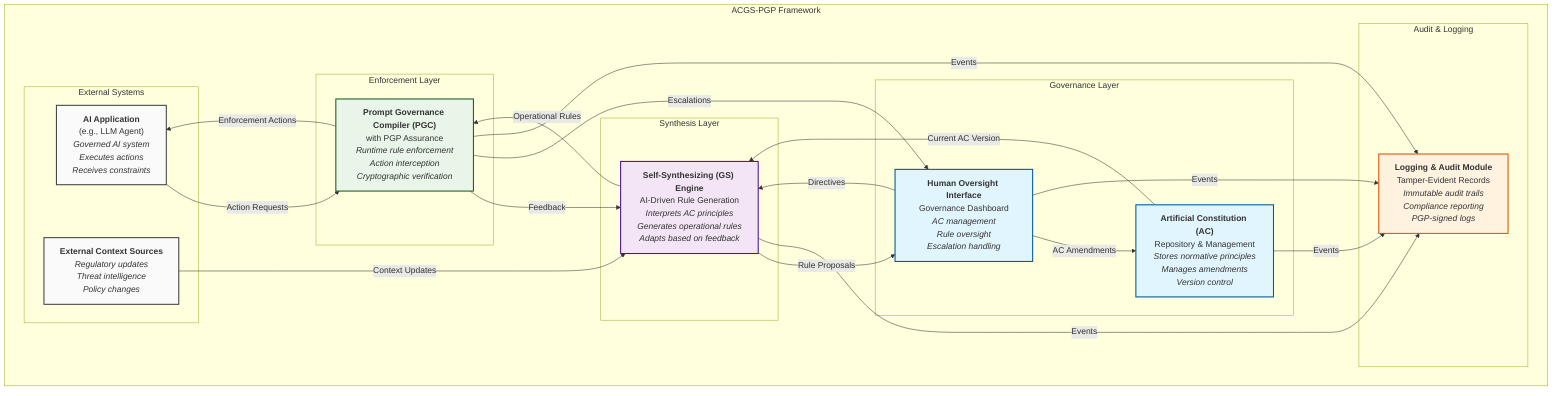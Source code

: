 graph TB
    subgraph "ACGS-PGP Framework"
        subgraph "Governance Layer"
            AC["`**Artificial Constitution (AC)**
            Repository & Management
            *Stores normative principles*
            *Manages amendments*
            *Version control*`"]
            HO["`**Human Oversight Interface**
            Governance Dashboard
            *AC management*
            *Rule oversight*
            *Escalation handling*`"]
        end
        
        subgraph "Synthesis Layer"
            GS["`**Self-Synthesizing (GS) Engine**
            AI-Driven Rule Generation
            *Interprets AC principles*
            *Generates operational rules*
            *Adapts based on feedback*`"]
        end
        
        subgraph "Enforcement Layer"
            PGC["`**Prompt Governance Compiler (PGC)**
            with PGP Assurance
            *Runtime rule enforcement*
            *Action interception*
            *Cryptographic verification*`"]
        end
        
        subgraph "Audit & Logging"
            LOG["`**Logging & Audit Module**
            Tamper-Evident Records
            *Immutable audit trails*
            *Compliance reporting*
            *PGP-signed logs*`"]
        end
        
        subgraph "External Systems"
            AI_APP["`**AI Application**
            (e.g., LLM Agent)
            *Governed AI system*
            *Executes actions*
            *Receives constraints*`"]
            EXT["`**External Context Sources**
            *Regulatory updates*
            *Threat intelligence*
            *Policy changes*`"]
        end
    end
    
    %% Data flow relationships
    AC -->|Current AC Version| GS
    GS -->|Operational Rules| PGC
    PGC -->|Enforcement Actions| AI_APP
    PGC -->|Feedback| GS
    AI_APP -->|Action Requests| PGC
    
    %% Human oversight flows
    HO -->|Directives| GS
    HO -->|AC Amendments| AC
    GS -->|Rule Proposals| HO
    PGC -->|Escalations| HO
    
    %% External inputs
    EXT -->|Context Updates| GS
    
    %% Audit flows
    AC -->|Events| LOG
    GS -->|Events| LOG
    PGC -->|Events| LOG
    HO -->|Events| LOG
    
    %% Styling
    classDef governance fill:#e1f5fe,stroke:#01579b,stroke-width:2px
    classDef synthesis fill:#f3e5f5,stroke:#4a148c,stroke-width:2px
    classDef enforcement fill:#e8f5e8,stroke:#1b5e20,stroke-width:2px
    classDef audit fill:#fff3e0,stroke:#e65100,stroke-width:2px
    classDef external fill:#fafafa,stroke:#424242,stroke-width:2px
    
    class AC,HO governance
    class GS synthesis
    class PGC enforcement
    class LOG audit
    class AI_APP,EXT external